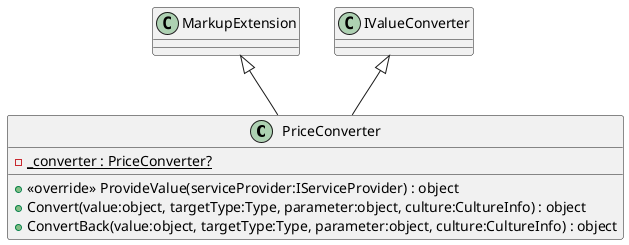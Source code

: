 @startuml
class PriceConverter {
    - {static} _converter : PriceConverter?
    + <<override>> ProvideValue(serviceProvider:IServiceProvider) : object
    + Convert(value:object, targetType:Type, parameter:object, culture:CultureInfo) : object
    + ConvertBack(value:object, targetType:Type, parameter:object, culture:CultureInfo) : object
}
MarkupExtension <|-- PriceConverter
IValueConverter <|-- PriceConverter
@enduml
